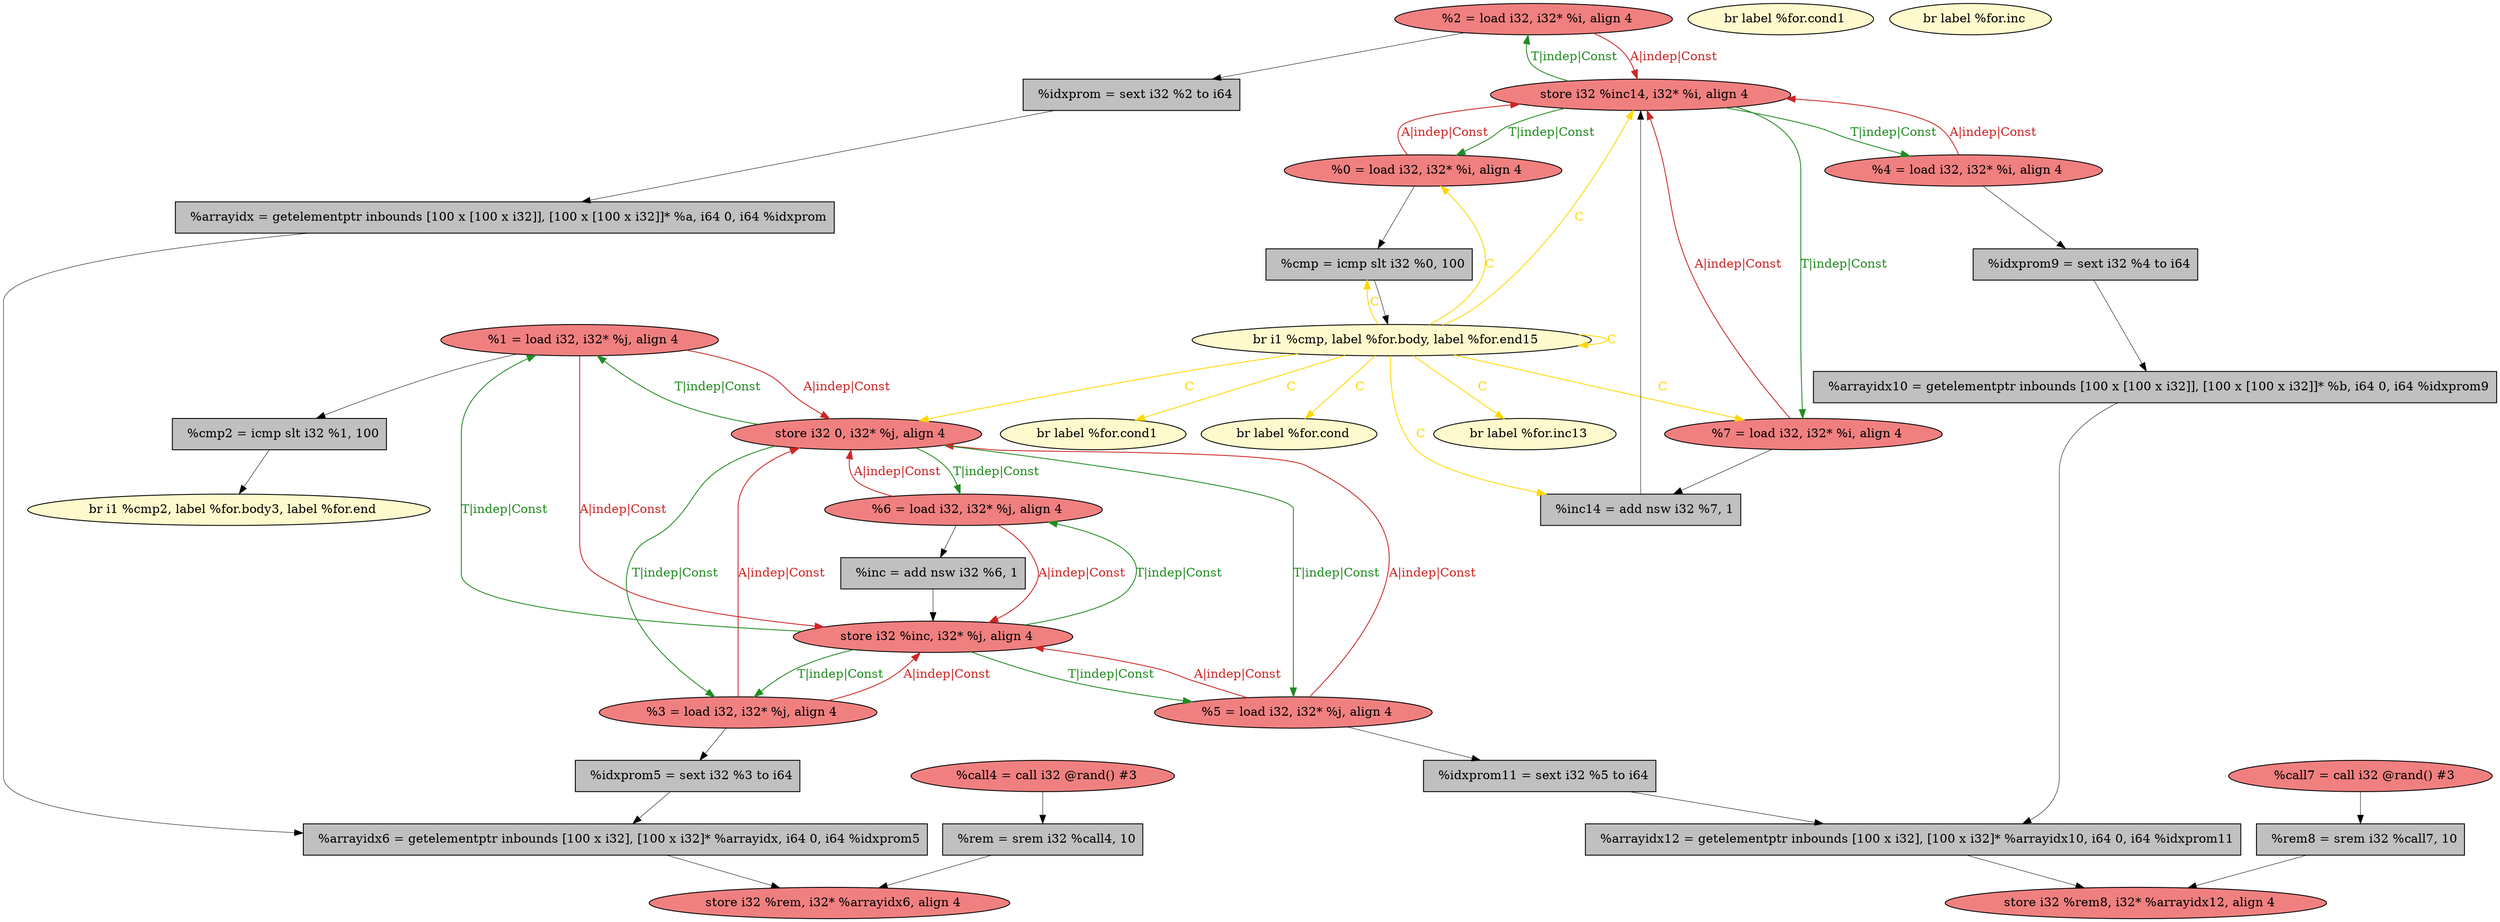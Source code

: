 
digraph G {


node1224 [fillcolor=lightcoral,label="  %1 = load i32, i32* %j, align 4",shape=ellipse,style=filled ]
node1223 [fillcolor=lightcoral,label="  %3 = load i32, i32* %j, align 4",shape=ellipse,style=filled ]
node1225 [fillcolor=grey,label="  %arrayidx10 = getelementptr inbounds [100 x [100 x i32]], [100 x [100 x i32]]* %b, i64 0, i64 %idxprom9",shape=rectangle,style=filled ]
node1222 [fillcolor=lemonchiffon,label="  br label %for.cond1",shape=ellipse,style=filled ]
node1217 [fillcolor=grey,label="  %idxprom9 = sext i32 %4 to i64",shape=rectangle,style=filled ]
node1214 [fillcolor=lemonchiffon,label="  br label %for.cond1",shape=ellipse,style=filled ]
node1213 [fillcolor=lightcoral,label="  store i32 %rem8, i32* %arrayidx12, align 4",shape=ellipse,style=filled ]
node1227 [fillcolor=lemonchiffon,label="  br i1 %cmp2, label %for.body3, label %for.end",shape=ellipse,style=filled ]
node1220 [fillcolor=grey,label="  %idxprom5 = sext i32 %3 to i64",shape=rectangle,style=filled ]
node1212 [fillcolor=lightcoral,label="  %5 = load i32, i32* %j, align 4",shape=ellipse,style=filled ]
node1215 [fillcolor=lightcoral,label="  %4 = load i32, i32* %i, align 4",shape=ellipse,style=filled ]
node1208 [fillcolor=grey,label="  %idxprom11 = sext i32 %5 to i64",shape=rectangle,style=filled ]
node1211 [fillcolor=lightcoral,label="  store i32 %inc14, i32* %i, align 4",shape=ellipse,style=filled ]
node1193 [fillcolor=lightcoral,label="  %call7 = call i32 @rand() #3",shape=ellipse,style=filled ]
node1204 [fillcolor=grey,label="  %cmp2 = icmp slt i32 %1, 100",shape=rectangle,style=filled ]
node1197 [fillcolor=grey,label="  %rem8 = srem i32 %call7, 10",shape=rectangle,style=filled ]
node1194 [fillcolor=grey,label="  %rem = srem i32 %call4, 10",shape=rectangle,style=filled ]
node1199 [fillcolor=lemonchiffon,label="  br i1 %cmp, label %for.body, label %for.end15",shape=ellipse,style=filled ]
node1209 [fillcolor=lightcoral,label="  %6 = load i32, i32* %j, align 4",shape=ellipse,style=filled ]
node1192 [fillcolor=lightcoral,label="  %2 = load i32, i32* %i, align 4",shape=ellipse,style=filled ]
node1218 [fillcolor=lightcoral,label="  store i32 %rem, i32* %arrayidx6, align 4",shape=ellipse,style=filled ]
node1201 [fillcolor=lightcoral,label="  %7 = load i32, i32* %i, align 4",shape=ellipse,style=filled ]
node1198 [fillcolor=grey,label="  %inc14 = add nsw i32 %7, 1",shape=rectangle,style=filled ]
node1200 [fillcolor=grey,label="  %inc = add nsw i32 %6, 1",shape=rectangle,style=filled ]
node1226 [fillcolor=lightcoral,label="  store i32 0, i32* %j, align 4",shape=ellipse,style=filled ]
node1216 [fillcolor=grey,label="  %arrayidx12 = getelementptr inbounds [100 x i32], [100 x i32]* %arrayidx10, i64 0, i64 %idxprom11",shape=rectangle,style=filled ]
node1203 [fillcolor=lemonchiffon,label="  br label %for.inc",shape=ellipse,style=filled ]
node1219 [fillcolor=lightcoral,label="  store i32 %inc, i32* %j, align 4",shape=ellipse,style=filled ]
node1210 [fillcolor=lightcoral,label="  %0 = load i32, i32* %i, align 4",shape=ellipse,style=filled ]
node1196 [fillcolor=lemonchiffon,label="  br label %for.cond",shape=ellipse,style=filled ]
node1205 [fillcolor=grey,label="  %idxprom = sext i32 %2 to i64",shape=rectangle,style=filled ]
node1202 [fillcolor=lemonchiffon,label="  br label %for.inc13",shape=ellipse,style=filled ]
node1207 [fillcolor=grey,label="  %cmp = icmp slt i32 %0, 100",shape=rectangle,style=filled ]
node1221 [fillcolor=grey,label="  %arrayidx = getelementptr inbounds [100 x [100 x i32]], [100 x [100 x i32]]* %a, i64 0, i64 %idxprom",shape=rectangle,style=filled ]
node1195 [fillcolor=lightcoral,label="  %call4 = call i32 @rand() #3",shape=ellipse,style=filled ]
node1206 [fillcolor=grey,label="  %arrayidx6 = getelementptr inbounds [100 x i32], [100 x i32]* %arrayidx, i64 0, i64 %idxprom5",shape=rectangle,style=filled ]

node1209->node1219 [style=solid,color=firebrick3,label="A|indep|Const",penwidth=1.0,fontcolor=firebrick3 ]
node1219->node1223 [style=solid,color=forestgreen,label="T|indep|Const",penwidth=1.0,fontcolor=forestgreen ]
node1211->node1201 [style=solid,color=forestgreen,label="T|indep|Const",penwidth=1.0,fontcolor=forestgreen ]
node1204->node1227 [style=solid,color=black,label="",penwidth=0.5,fontcolor=black ]
node1219->node1209 [style=solid,color=forestgreen,label="T|indep|Const",penwidth=1.0,fontcolor=forestgreen ]
node1199->node1199 [style=solid,color=gold,label="C",penwidth=1.0,fontcolor=gold ]
node1205->node1221 [style=solid,color=black,label="",penwidth=0.5,fontcolor=black ]
node1206->node1218 [style=solid,color=black,label="",penwidth=0.5,fontcolor=black ]
node1208->node1216 [style=solid,color=black,label="",penwidth=0.5,fontcolor=black ]
node1192->node1205 [style=solid,color=black,label="",penwidth=0.5,fontcolor=black ]
node1225->node1216 [style=solid,color=black,label="",penwidth=0.5,fontcolor=black ]
node1216->node1213 [style=solid,color=black,label="",penwidth=0.5,fontcolor=black ]
node1226->node1224 [style=solid,color=forestgreen,label="T|indep|Const",penwidth=1.0,fontcolor=forestgreen ]
node1201->node1198 [style=solid,color=black,label="",penwidth=0.5,fontcolor=black ]
node1210->node1207 [style=solid,color=black,label="",penwidth=0.5,fontcolor=black ]
node1199->node1207 [style=solid,color=gold,label="C",penwidth=1.0,fontcolor=gold ]
node1199->node1222 [style=solid,color=gold,label="C",penwidth=1.0,fontcolor=gold ]
node1223->node1219 [style=solid,color=firebrick3,label="A|indep|Const",penwidth=1.0,fontcolor=firebrick3 ]
node1193->node1197 [style=solid,color=black,label="",penwidth=0.5,fontcolor=black ]
node1207->node1199 [style=solid,color=black,label="",penwidth=0.5,fontcolor=black ]
node1217->node1225 [style=solid,color=black,label="",penwidth=0.5,fontcolor=black ]
node1200->node1219 [style=solid,color=black,label="",penwidth=0.5,fontcolor=black ]
node1219->node1212 [style=solid,color=forestgreen,label="T|indep|Const",penwidth=1.0,fontcolor=forestgreen ]
node1212->node1219 [style=solid,color=firebrick3,label="A|indep|Const",penwidth=1.0,fontcolor=firebrick3 ]
node1224->node1226 [style=solid,color=firebrick3,label="A|indep|Const",penwidth=1.0,fontcolor=firebrick3 ]
node1211->node1215 [style=solid,color=forestgreen,label="T|indep|Const",penwidth=1.0,fontcolor=forestgreen ]
node1212->node1208 [style=solid,color=black,label="",penwidth=0.5,fontcolor=black ]
node1215->node1211 [style=solid,color=firebrick3,label="A|indep|Const",penwidth=1.0,fontcolor=firebrick3 ]
node1215->node1217 [style=solid,color=black,label="",penwidth=0.5,fontcolor=black ]
node1223->node1220 [style=solid,color=black,label="",penwidth=0.5,fontcolor=black ]
node1224->node1204 [style=solid,color=black,label="",penwidth=0.5,fontcolor=black ]
node1199->node1226 [style=solid,color=gold,label="C",penwidth=1.0,fontcolor=gold ]
node1199->node1210 [style=solid,color=gold,label="C",penwidth=1.0,fontcolor=gold ]
node1199->node1196 [style=solid,color=gold,label="C",penwidth=1.0,fontcolor=gold ]
node1220->node1206 [style=solid,color=black,label="",penwidth=0.5,fontcolor=black ]
node1199->node1211 [style=solid,color=gold,label="C",penwidth=1.0,fontcolor=gold ]
node1199->node1201 [style=solid,color=gold,label="C",penwidth=1.0,fontcolor=gold ]
node1199->node1202 [style=solid,color=gold,label="C",penwidth=1.0,fontcolor=gold ]
node1201->node1211 [style=solid,color=firebrick3,label="A|indep|Const",penwidth=1.0,fontcolor=firebrick3 ]
node1212->node1226 [style=solid,color=firebrick3,label="A|indep|Const",penwidth=1.0,fontcolor=firebrick3 ]
node1209->node1200 [style=solid,color=black,label="",penwidth=0.5,fontcolor=black ]
node1221->node1206 [style=solid,color=black,label="",penwidth=0.5,fontcolor=black ]
node1192->node1211 [style=solid,color=firebrick3,label="A|indep|Const",penwidth=1.0,fontcolor=firebrick3 ]
node1226->node1209 [style=solid,color=forestgreen,label="T|indep|Const",penwidth=1.0,fontcolor=forestgreen ]
node1224->node1219 [style=solid,color=firebrick3,label="A|indep|Const",penwidth=1.0,fontcolor=firebrick3 ]
node1209->node1226 [style=solid,color=firebrick3,label="A|indep|Const",penwidth=1.0,fontcolor=firebrick3 ]
node1226->node1212 [style=solid,color=forestgreen,label="T|indep|Const",penwidth=1.0,fontcolor=forestgreen ]
node1194->node1218 [style=solid,color=black,label="",penwidth=0.5,fontcolor=black ]
node1199->node1198 [style=solid,color=gold,label="C",penwidth=1.0,fontcolor=gold ]
node1195->node1194 [style=solid,color=black,label="",penwidth=0.5,fontcolor=black ]
node1198->node1211 [style=solid,color=black,label="",penwidth=0.5,fontcolor=black ]
node1219->node1224 [style=solid,color=forestgreen,label="T|indep|Const",penwidth=1.0,fontcolor=forestgreen ]
node1210->node1211 [style=solid,color=firebrick3,label="A|indep|Const",penwidth=1.0,fontcolor=firebrick3 ]
node1211->node1210 [style=solid,color=forestgreen,label="T|indep|Const",penwidth=1.0,fontcolor=forestgreen ]
node1197->node1213 [style=solid,color=black,label="",penwidth=0.5,fontcolor=black ]
node1226->node1223 [style=solid,color=forestgreen,label="T|indep|Const",penwidth=1.0,fontcolor=forestgreen ]
node1211->node1192 [style=solid,color=forestgreen,label="T|indep|Const",penwidth=1.0,fontcolor=forestgreen ]
node1223->node1226 [style=solid,color=firebrick3,label="A|indep|Const",penwidth=1.0,fontcolor=firebrick3 ]


}
